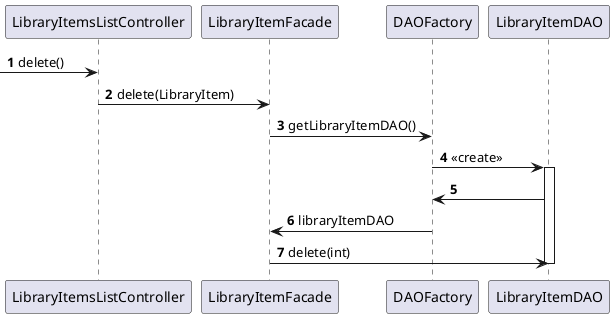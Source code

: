 @startuml

autonumber

-> LibraryItemsListController : delete()
LibraryItemsListController -> LibraryItemFacade : delete(LibraryItem)
LibraryItemFacade -> DAOFactory : getLibraryItemDAO()
DAOFactory -> LibraryItemDAO++ : <<create>>
LibraryItemDAO -> DAOFactory
DAOFactory -> LibraryItemFacade : libraryItemDAO
LibraryItemFacade -> LibraryItemDAO : delete(int)
deactivate LibraryItemDAO

@enduml
